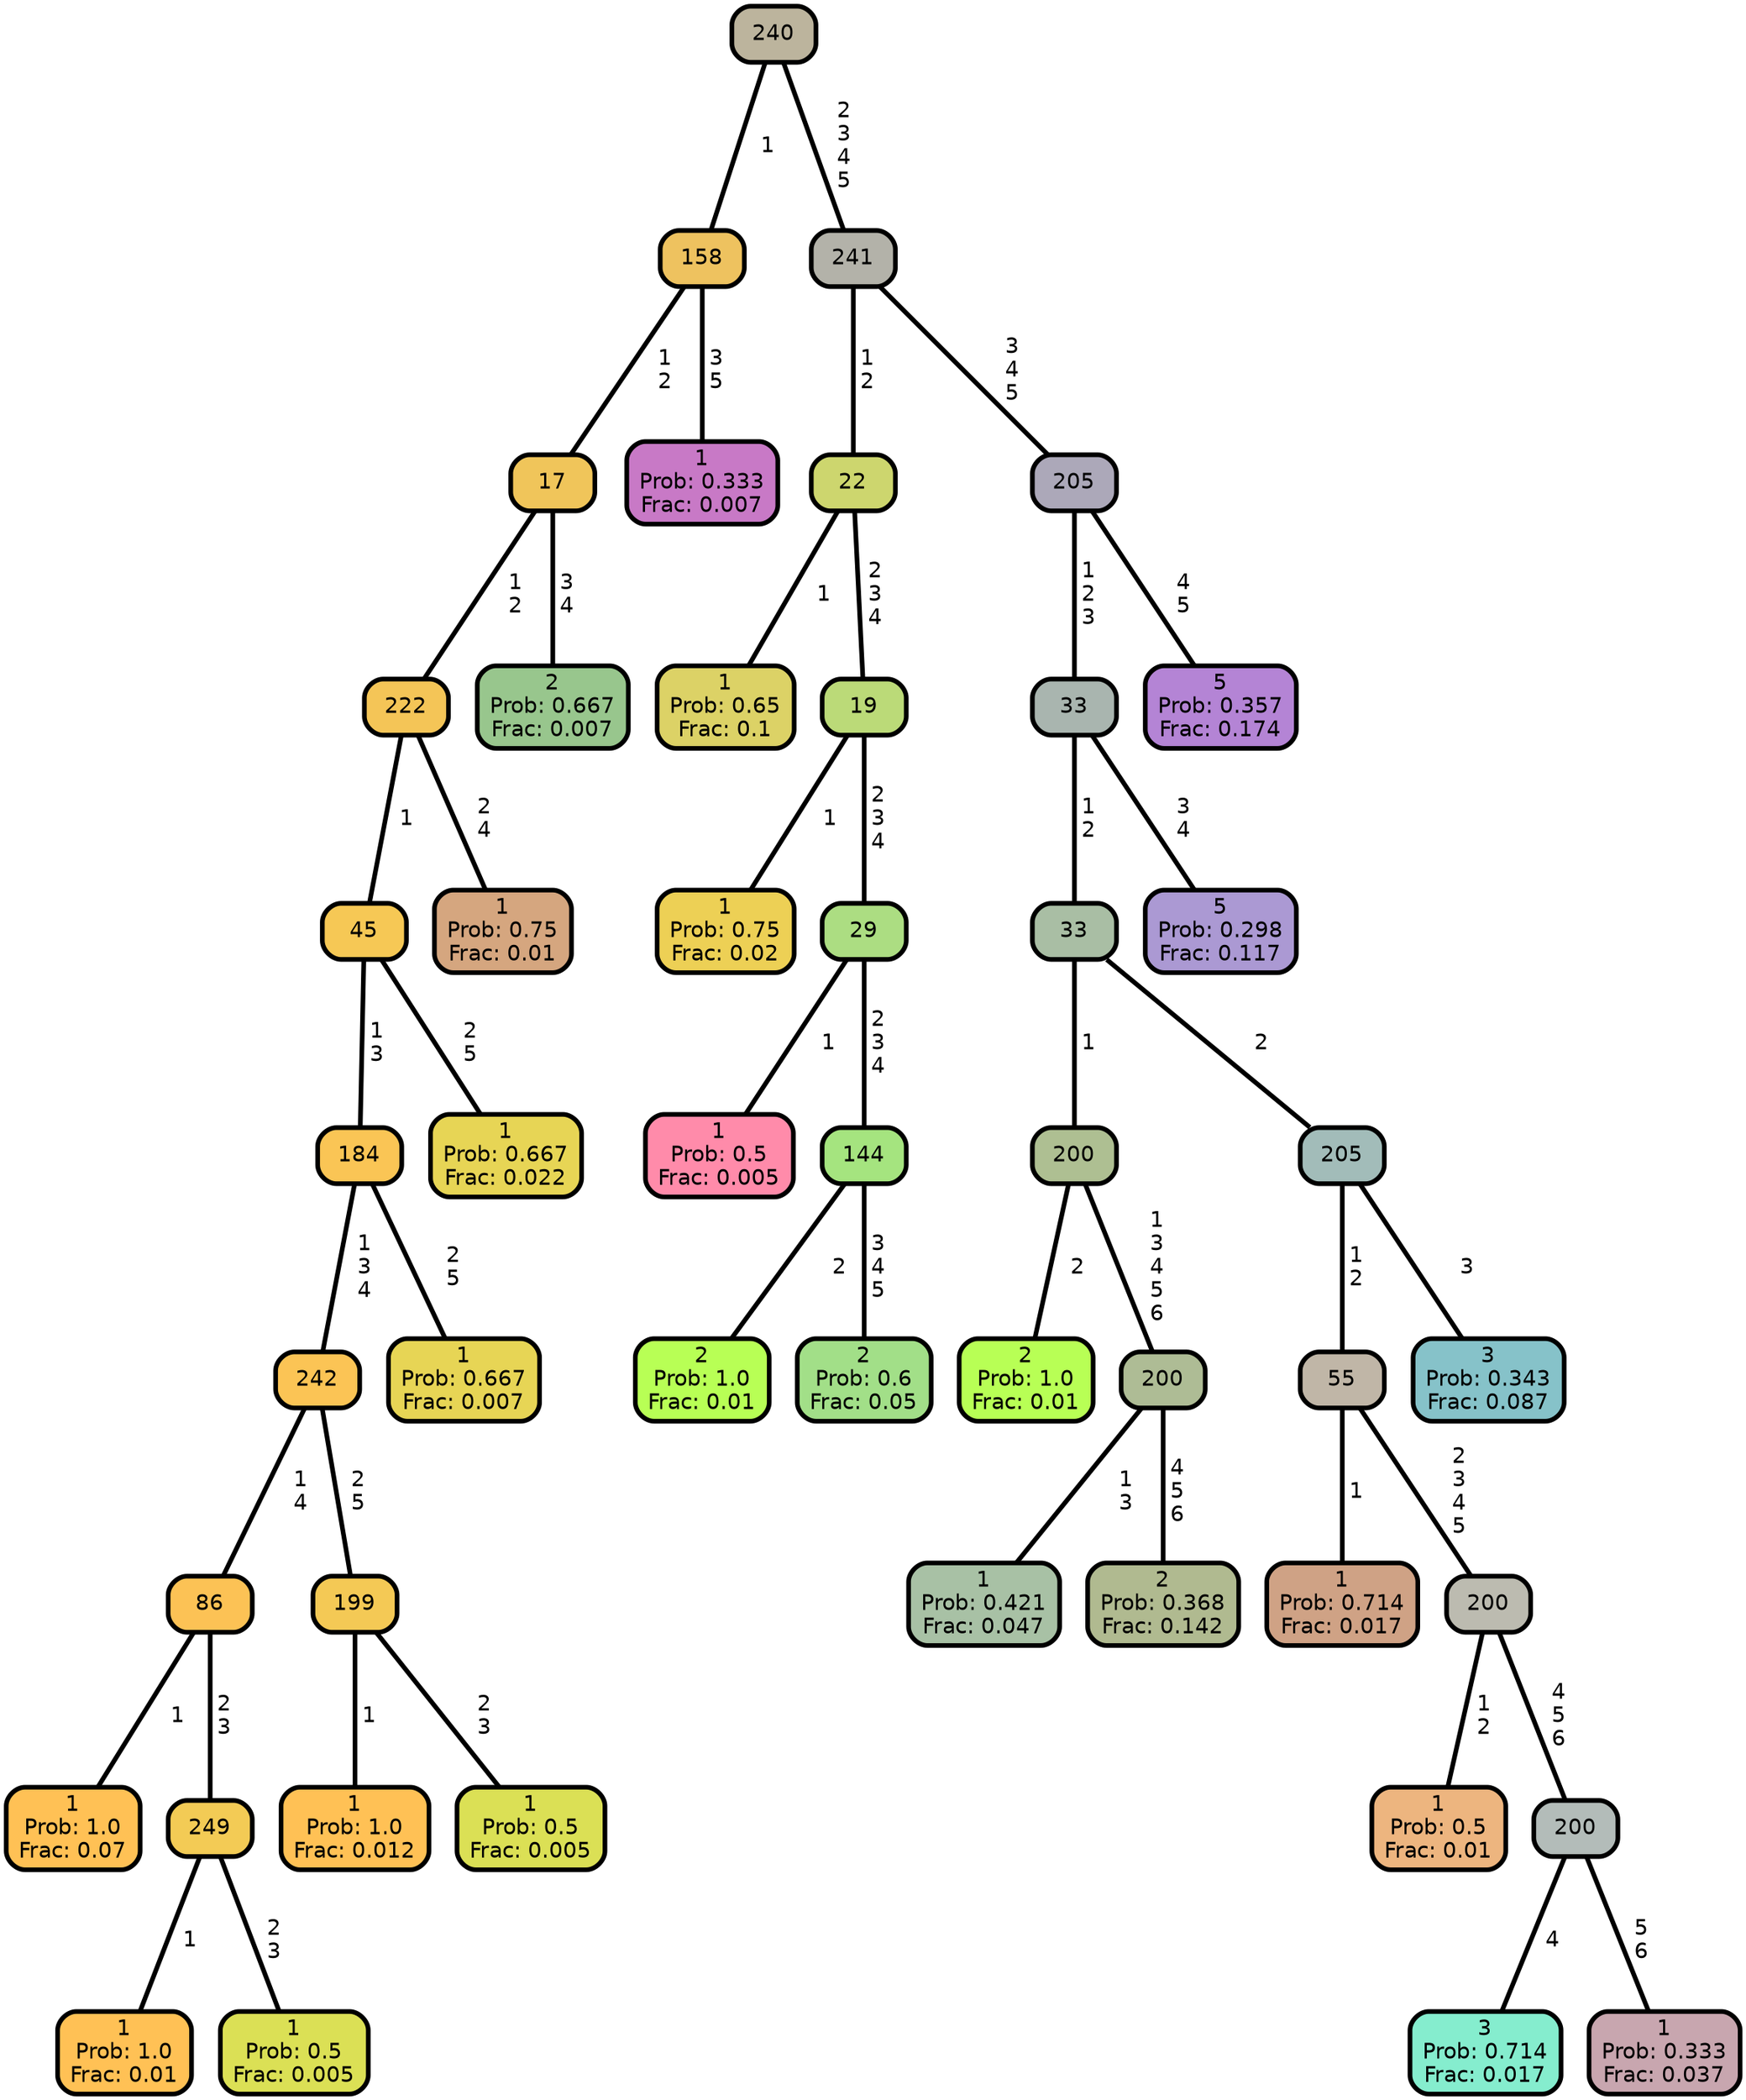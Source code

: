 graph Tree {
node [shape=box, style="filled, rounded",color="black",penwidth="3",fontcolor="black",                 fontname=helvetica] ;
graph [ranksep="0 equally", splines=straight,                 bgcolor=transparent, dpi=200] ;
edge [fontname=helvetica, color=black] ;
0 [label="1
Prob: 1.0
Frac: 0.07", fillcolor="#ffc155"] ;
1 [label="86", fillcolor="#fcc255"] ;
2 [label="1
Prob: 1.0
Frac: 0.01", fillcolor="#ffc155"] ;
3 [label="249", fillcolor="#f3cb55"] ;
4 [label="1
Prob: 0.5
Frac: 0.005", fillcolor="#dbe055"] ;
5 [label="242", fillcolor="#fbc455"] ;
6 [label="1
Prob: 1.0
Frac: 0.012", fillcolor="#ffc155"] ;
7 [label="199", fillcolor="#f4c955"] ;
8 [label="1
Prob: 0.5
Frac: 0.005", fillcolor="#dbe055"] ;
9 [label="184", fillcolor="#fac555"] ;
10 [label="1
Prob: 0.667
Frac: 0.007", fillcolor="#e7d555"] ;
11 [label="45", fillcolor="#f6c855"] ;
12 [label="1
Prob: 0.667
Frac: 0.022", fillcolor="#e7d555"] ;
13 [label="222", fillcolor="#f4c557"] ;
14 [label="1
Prob: 0.75
Frac: 0.01", fillcolor="#d5a67f"] ;
15 [label="17", fillcolor="#f0c55a"] ;
16 [label="2
Prob: 0.667
Frac: 0.007", fillcolor="#98c68d"] ;
17 [label="158", fillcolor="#eec25f"] ;
18 [label="1
Prob: 0.333
Frac: 0.007", fillcolor="#c879c6"] ;
19 [label="240", fillcolor="#bcb49d"] ;
20 [label="1
Prob: 0.65
Frac: 0.1", fillcolor="#dcd266"] ;
21 [label="22", fillcolor="#cdd66e"] ;
22 [label="1
Prob: 0.75
Frac: 0.02", fillcolor="#edd055"] ;
23 [label="19", fillcolor="#bbda78"] ;
24 [label="1
Prob: 0.5
Frac: 0.005", fillcolor="#ff8baa"] ;
25 [label="29", fillcolor="#acdd82"] ;
26 [label="2
Prob: 1.0
Frac: 0.01", fillcolor="#b8ff55"] ;
27 [label="144", fillcolor="#a5e47f"] ;
28 [label="2
Prob: 0.6
Frac: 0.05", fillcolor="#a2df88"] ;
29 [label="241", fillcolor="#b3b2a9"] ;
30 [label="2
Prob: 1.0
Frac: 0.01", fillcolor="#b8ff55"] ;
31 [label="200", fillcolor="#aebf92"] ;
32 [label="1
Prob: 0.421
Frac: 0.047", fillcolor="#a8c1a5"] ;
33 [label="200", fillcolor="#aebc95"] ;
34 [label="2
Prob: 0.368
Frac: 0.142", fillcolor="#b0ba90"] ;
35 [label="33", fillcolor="#a9bea4"] ;
36 [label="1
Prob: 0.714
Frac: 0.017", fillcolor="#cfa285"] ;
37 [label="55", fillcolor="#c0b6a7"] ;
38 [label="1
Prob: 0.5
Frac: 0.01", fillcolor="#edb57f"] ;
39 [label="200", fillcolor="#bcbbb0"] ;
40 [label="3
Prob: 0.714
Frac: 0.017", fillcolor="#85edce"] ;
41 [label="200", fillcolor="#b3bcb9"] ;
42 [label="1
Prob: 0.333
Frac: 0.037", fillcolor="#c8a6af"] ;
43 [label="205", fillcolor="#a2bcb9"] ;
44 [label="3
Prob: 0.343
Frac: 0.087", fillcolor="#86c2c9"] ;
45 [label="33", fillcolor="#a9b5af"] ;
46 [label="5
Prob: 0.298
Frac: 0.117", fillcolor="#ab99d3"] ;
47 [label="205", fillcolor="#aca8b9"] ;
48 [label="5
Prob: 0.357
Frac: 0.174", fillcolor="#b484d5"] ;
1 -- 0 [label=" 1",penwidth=3] ;
1 -- 3 [label=" 2\n 3",penwidth=3] ;
3 -- 2 [label=" 1",penwidth=3] ;
3 -- 4 [label=" 2\n 3",penwidth=3] ;
5 -- 1 [label=" 1\n 4",penwidth=3] ;
5 -- 7 [label=" 2\n 5",penwidth=3] ;
7 -- 6 [label=" 1",penwidth=3] ;
7 -- 8 [label=" 2\n 3",penwidth=3] ;
9 -- 5 [label=" 1\n 3\n 4",penwidth=3] ;
9 -- 10 [label=" 2\n 5",penwidth=3] ;
11 -- 9 [label=" 1\n 3",penwidth=3] ;
11 -- 12 [label=" 2\n 5",penwidth=3] ;
13 -- 11 [label=" 1",penwidth=3] ;
13 -- 14 [label=" 2\n 4",penwidth=3] ;
15 -- 13 [label=" 1\n 2",penwidth=3] ;
15 -- 16 [label=" 3\n 4",penwidth=3] ;
17 -- 15 [label=" 1\n 2",penwidth=3] ;
17 -- 18 [label=" 3\n 5",penwidth=3] ;
19 -- 17 [label=" 1",penwidth=3] ;
19 -- 29 [label=" 2\n 3\n 4\n 5",penwidth=3] ;
21 -- 20 [label=" 1",penwidth=3] ;
21 -- 23 [label=" 2\n 3\n 4",penwidth=3] ;
23 -- 22 [label=" 1",penwidth=3] ;
23 -- 25 [label=" 2\n 3\n 4",penwidth=3] ;
25 -- 24 [label=" 1",penwidth=3] ;
25 -- 27 [label=" 2\n 3\n 4",penwidth=3] ;
27 -- 26 [label=" 2",penwidth=3] ;
27 -- 28 [label=" 3\n 4\n 5",penwidth=3] ;
29 -- 21 [label=" 1\n 2",penwidth=3] ;
29 -- 47 [label=" 3\n 4\n 5",penwidth=3] ;
31 -- 30 [label=" 2",penwidth=3] ;
31 -- 33 [label=" 1\n 3\n 4\n 5\n 6",penwidth=3] ;
33 -- 32 [label=" 1\n 3",penwidth=3] ;
33 -- 34 [label=" 4\n 5\n 6",penwidth=3] ;
35 -- 31 [label=" 1",penwidth=3] ;
35 -- 43 [label=" 2",penwidth=3] ;
37 -- 36 [label=" 1",penwidth=3] ;
37 -- 39 [label=" 2\n 3\n 4\n 5",penwidth=3] ;
39 -- 38 [label=" 1\n 2",penwidth=3] ;
39 -- 41 [label=" 4\n 5\n 6",penwidth=3] ;
41 -- 40 [label=" 4",penwidth=3] ;
41 -- 42 [label=" 5\n 6",penwidth=3] ;
43 -- 37 [label=" 1\n 2",penwidth=3] ;
43 -- 44 [label=" 3",penwidth=3] ;
45 -- 35 [label=" 1\n 2",penwidth=3] ;
45 -- 46 [label=" 3\n 4",penwidth=3] ;
47 -- 45 [label=" 1\n 2\n 3",penwidth=3] ;
47 -- 48 [label=" 4\n 5",penwidth=3] ;
{rank = same;}}